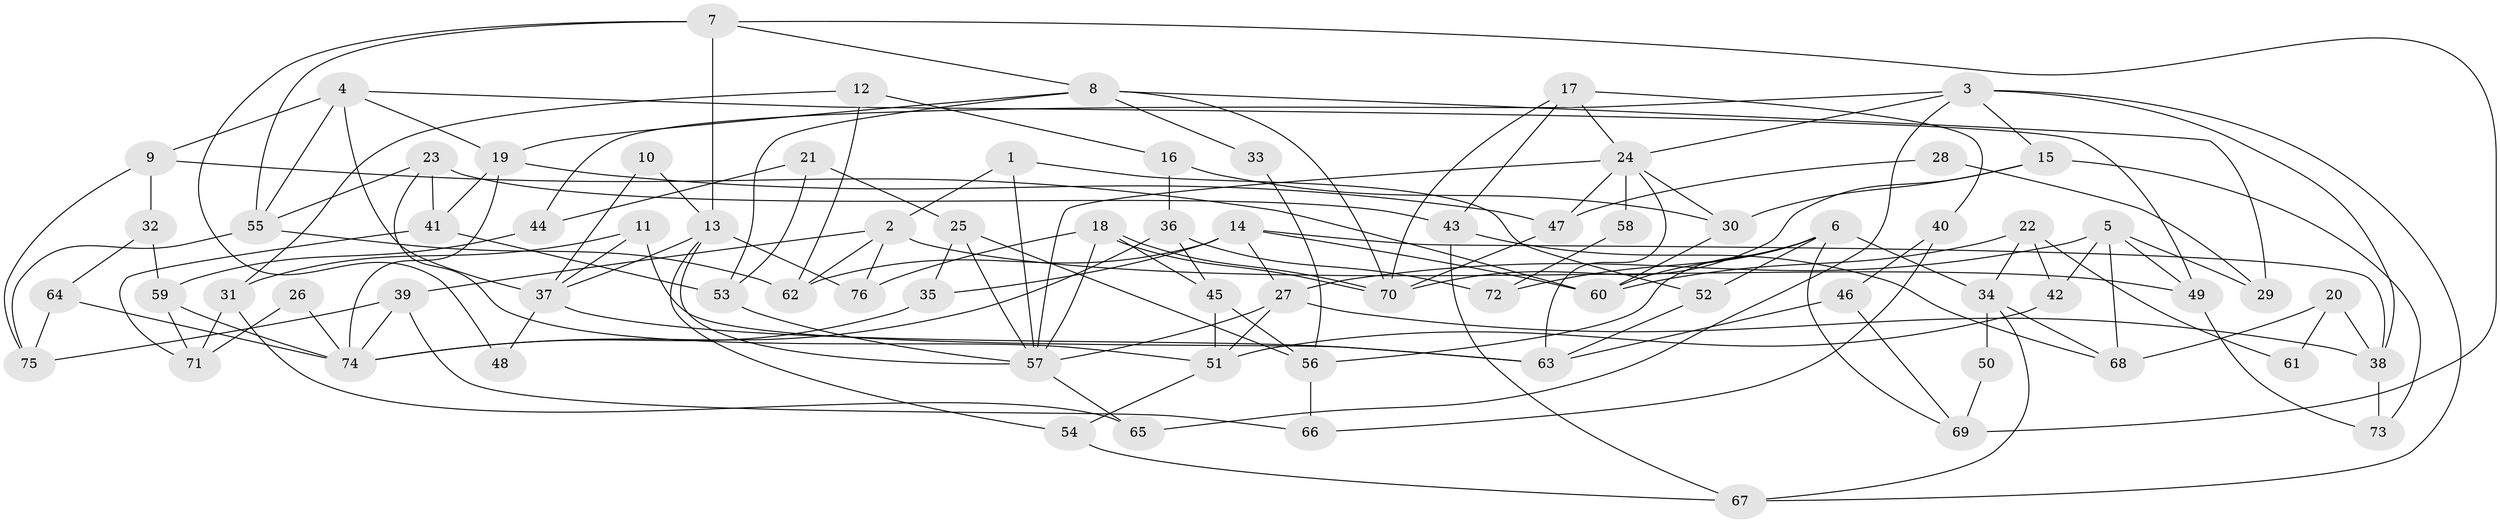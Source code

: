 // coarse degree distribution, {9: 0.08888888888888889, 5: 0.13333333333333333, 10: 0.022222222222222223, 8: 0.022222222222222223, 6: 0.08888888888888889, 11: 0.022222222222222223, 4: 0.26666666666666666, 3: 0.2222222222222222, 7: 0.06666666666666667, 2: 0.06666666666666667}
// Generated by graph-tools (version 1.1) at 2025/18/03/04/25 18:18:43]
// undirected, 76 vertices, 152 edges
graph export_dot {
graph [start="1"]
  node [color=gray90,style=filled];
  1;
  2;
  3;
  4;
  5;
  6;
  7;
  8;
  9;
  10;
  11;
  12;
  13;
  14;
  15;
  16;
  17;
  18;
  19;
  20;
  21;
  22;
  23;
  24;
  25;
  26;
  27;
  28;
  29;
  30;
  31;
  32;
  33;
  34;
  35;
  36;
  37;
  38;
  39;
  40;
  41;
  42;
  43;
  44;
  45;
  46;
  47;
  48;
  49;
  50;
  51;
  52;
  53;
  54;
  55;
  56;
  57;
  58;
  59;
  60;
  61;
  62;
  63;
  64;
  65;
  66;
  67;
  68;
  69;
  70;
  71;
  72;
  73;
  74;
  75;
  76;
  1 -- 57;
  1 -- 2;
  1 -- 52;
  2 -- 76;
  2 -- 49;
  2 -- 39;
  2 -- 62;
  3 -- 38;
  3 -- 24;
  3 -- 15;
  3 -- 44;
  3 -- 65;
  3 -- 67;
  4 -- 55;
  4 -- 9;
  4 -- 19;
  4 -- 37;
  4 -- 49;
  5 -- 27;
  5 -- 49;
  5 -- 29;
  5 -- 42;
  5 -- 68;
  6 -- 60;
  6 -- 69;
  6 -- 34;
  6 -- 52;
  6 -- 56;
  6 -- 72;
  7 -- 13;
  7 -- 8;
  7 -- 48;
  7 -- 55;
  7 -- 69;
  8 -- 70;
  8 -- 19;
  8 -- 29;
  8 -- 33;
  8 -- 53;
  9 -- 75;
  9 -- 32;
  9 -- 60;
  10 -- 13;
  10 -- 37;
  11 -- 63;
  11 -- 37;
  11 -- 31;
  12 -- 62;
  12 -- 31;
  12 -- 16;
  13 -- 54;
  13 -- 57;
  13 -- 37;
  13 -- 76;
  14 -- 60;
  14 -- 62;
  14 -- 27;
  14 -- 35;
  14 -- 38;
  15 -- 70;
  15 -- 30;
  15 -- 73;
  16 -- 30;
  16 -- 36;
  17 -- 70;
  17 -- 24;
  17 -- 40;
  17 -- 43;
  18 -- 57;
  18 -- 70;
  18 -- 70;
  18 -- 45;
  18 -- 76;
  19 -- 74;
  19 -- 41;
  19 -- 47;
  20 -- 68;
  20 -- 38;
  20 -- 61;
  21 -- 53;
  21 -- 25;
  21 -- 44;
  22 -- 60;
  22 -- 34;
  22 -- 42;
  22 -- 61;
  23 -- 51;
  23 -- 43;
  23 -- 41;
  23 -- 55;
  24 -- 63;
  24 -- 57;
  24 -- 30;
  24 -- 47;
  24 -- 58;
  25 -- 35;
  25 -- 56;
  25 -- 57;
  26 -- 74;
  26 -- 71;
  27 -- 57;
  27 -- 38;
  27 -- 51;
  28 -- 29;
  28 -- 47;
  30 -- 60;
  31 -- 65;
  31 -- 71;
  32 -- 64;
  32 -- 59;
  33 -- 56;
  34 -- 68;
  34 -- 50;
  34 -- 67;
  35 -- 74;
  36 -- 45;
  36 -- 72;
  36 -- 74;
  37 -- 48;
  37 -- 63;
  38 -- 73;
  39 -- 74;
  39 -- 66;
  39 -- 75;
  40 -- 66;
  40 -- 46;
  41 -- 53;
  41 -- 71;
  42 -- 51;
  43 -- 67;
  43 -- 68;
  44 -- 59;
  45 -- 51;
  45 -- 56;
  46 -- 63;
  46 -- 69;
  47 -- 70;
  49 -- 73;
  50 -- 69;
  51 -- 54;
  52 -- 63;
  53 -- 57;
  54 -- 67;
  55 -- 62;
  55 -- 75;
  56 -- 66;
  57 -- 65;
  58 -- 72;
  59 -- 71;
  59 -- 74;
  64 -- 75;
  64 -- 74;
}
